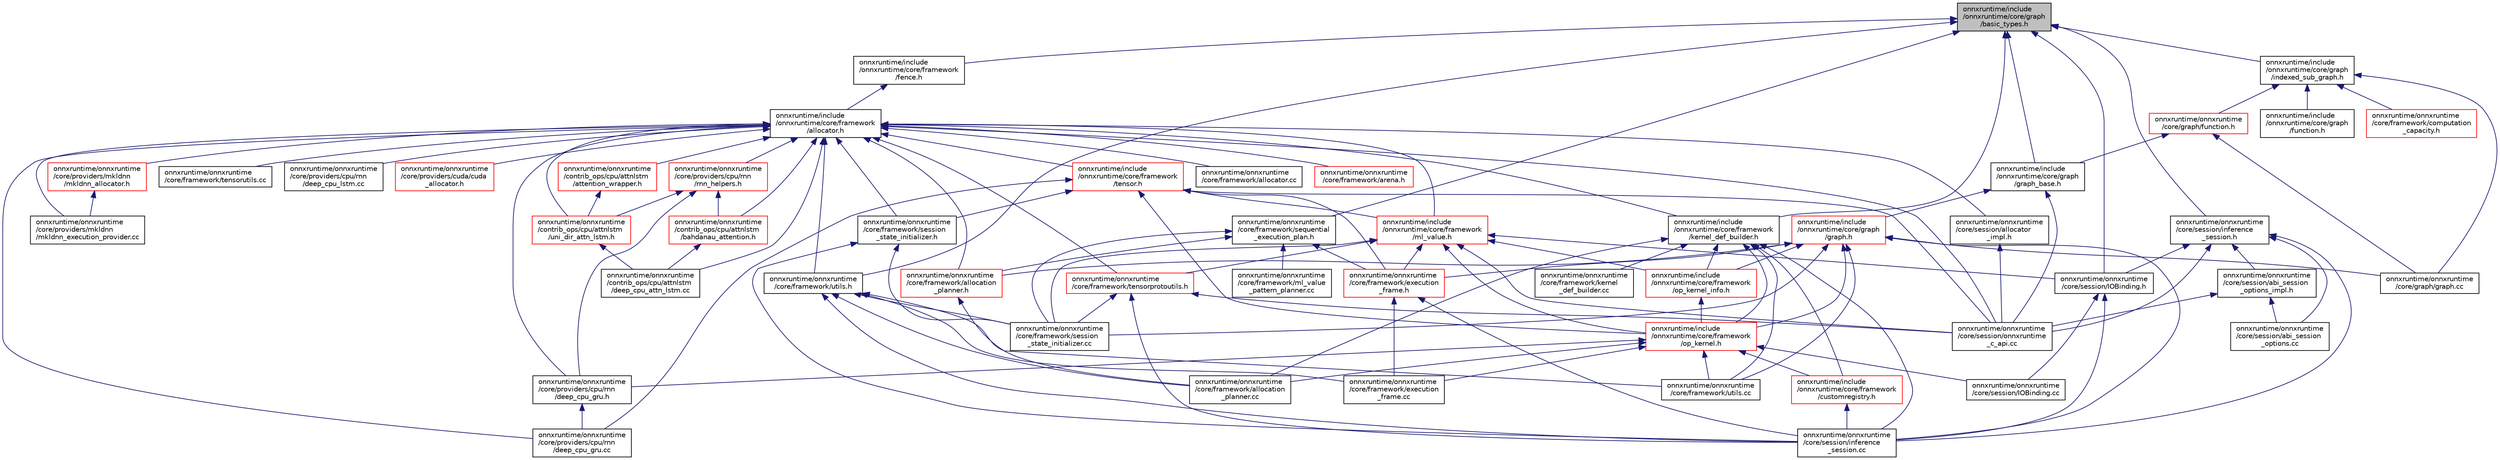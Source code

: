 digraph "onnxruntime/include/onnxruntime/core/graph/basic_types.h"
{
  edge [fontname="Helvetica",fontsize="10",labelfontname="Helvetica",labelfontsize="10"];
  node [fontname="Helvetica",fontsize="10",shape=record];
  Node6 [label="onnxruntime/include\l/onnxruntime/core/graph\l/basic_types.h",height=0.2,width=0.4,color="black", fillcolor="grey75", style="filled", fontcolor="black"];
  Node6 -> Node7 [dir="back",color="midnightblue",fontsize="10",style="solid",fontname="Helvetica"];
  Node7 [label="onnxruntime/include\l/onnxruntime/core/framework\l/fence.h",height=0.2,width=0.4,color="black", fillcolor="white", style="filled",URL="$fence_8h.html"];
  Node7 -> Node8 [dir="back",color="midnightblue",fontsize="10",style="solid",fontname="Helvetica"];
  Node8 [label="onnxruntime/include\l/onnxruntime/core/framework\l/allocator.h",height=0.2,width=0.4,color="black", fillcolor="white", style="filled",URL="$framework_2allocator_8h.html"];
  Node8 -> Node9 [dir="back",color="midnightblue",fontsize="10",style="solid",fontname="Helvetica"];
  Node9 [label="onnxruntime/include\l/onnxruntime/core/framework\l/kernel_def_builder.h",height=0.2,width=0.4,color="black", fillcolor="white", style="filled",URL="$kernel__def__builder_8h.html"];
  Node9 -> Node10 [dir="back",color="midnightblue",fontsize="10",style="solid",fontname="Helvetica"];
  Node10 [label="onnxruntime/include\l/onnxruntime/core/framework\l/customregistry.h",height=0.2,width=0.4,color="red", fillcolor="white", style="filled",URL="$customregistry_8h.html"];
  Node10 -> Node15 [dir="back",color="midnightblue",fontsize="10",style="solid",fontname="Helvetica"];
  Node15 [label="onnxruntime/onnxruntime\l/core/session/inference\l_session.cc",height=0.2,width=0.4,color="black", fillcolor="white", style="filled",URL="$inference__session_8cc.html"];
  Node9 -> Node16 [dir="back",color="midnightblue",fontsize="10",style="solid",fontname="Helvetica"];
  Node16 [label="onnxruntime/include\l/onnxruntime/core/framework\l/op_kernel.h",height=0.2,width=0.4,color="red", fillcolor="white", style="filled",URL="$op__kernel_8h.html"];
  Node16 -> Node10 [dir="back",color="midnightblue",fontsize="10",style="solid",fontname="Helvetica"];
  Node16 -> Node37 [dir="back",color="midnightblue",fontsize="10",style="solid",fontname="Helvetica"];
  Node37 [label="onnxruntime/onnxruntime\l/core/framework/allocation\l_planner.cc",height=0.2,width=0.4,color="black", fillcolor="white", style="filled",URL="$allocation__planner_8cc.html"];
  Node16 -> Node38 [dir="back",color="midnightblue",fontsize="10",style="solid",fontname="Helvetica"];
  Node38 [label="onnxruntime/onnxruntime\l/core/framework/execution\l_frame.cc",height=0.2,width=0.4,color="black", fillcolor="white", style="filled",URL="$execution__frame_8cc.html"];
  Node16 -> Node58 [dir="back",color="midnightblue",fontsize="10",style="solid",fontname="Helvetica"];
  Node58 [label="onnxruntime/onnxruntime\l/core/framework/utils.cc",height=0.2,width=0.4,color="black", fillcolor="white", style="filled",URL="$utils_8cc.html"];
  Node16 -> Node158 [dir="back",color="midnightblue",fontsize="10",style="solid",fontname="Helvetica"];
  Node158 [label="onnxruntime/onnxruntime\l/core/providers/cpu/rnn\l/deep_cpu_gru.h",height=0.2,width=0.4,color="black", fillcolor="white", style="filled",URL="$deep__cpu__gru_8h.html"];
  Node158 -> Node159 [dir="back",color="midnightblue",fontsize="10",style="solid",fontname="Helvetica"];
  Node159 [label="onnxruntime/onnxruntime\l/core/providers/cpu/rnn\l/deep_cpu_gru.cc",height=0.2,width=0.4,color="black", fillcolor="white", style="filled",URL="$deep__cpu__gru_8cc.html"];
  Node16 -> Node273 [dir="back",color="midnightblue",fontsize="10",style="solid",fontname="Helvetica"];
  Node273 [label="onnxruntime/onnxruntime\l/core/session/IOBinding.cc",height=0.2,width=0.4,color="black", fillcolor="white", style="filled",URL="$IOBinding_8cc.html"];
  Node9 -> Node274 [dir="back",color="midnightblue",fontsize="10",style="solid",fontname="Helvetica"];
  Node274 [label="onnxruntime/include\l/onnxruntime/core/framework\l/op_kernel_info.h",height=0.2,width=0.4,color="red", fillcolor="white", style="filled",URL="$op__kernel__info_8h.html"];
  Node274 -> Node16 [dir="back",color="midnightblue",fontsize="10",style="solid",fontname="Helvetica"];
  Node9 -> Node37 [dir="back",color="midnightblue",fontsize="10",style="solid",fontname="Helvetica"];
  Node9 -> Node275 [dir="back",color="midnightblue",fontsize="10",style="solid",fontname="Helvetica"];
  Node275 [label="onnxruntime/onnxruntime\l/core/framework/kernel\l_def_builder.cc",height=0.2,width=0.4,color="black", fillcolor="white", style="filled",URL="$kernel__def__builder_8cc.html"];
  Node9 -> Node58 [dir="back",color="midnightblue",fontsize="10",style="solid",fontname="Helvetica"];
  Node9 -> Node15 [dir="back",color="midnightblue",fontsize="10",style="solid",fontname="Helvetica"];
  Node8 -> Node276 [dir="back",color="midnightblue",fontsize="10",style="solid",fontname="Helvetica"];
  Node276 [label="onnxruntime/include\l/onnxruntime/core/framework\l/ml_value.h",height=0.2,width=0.4,color="red", fillcolor="white", style="filled",URL="$ml__value_8h.html"];
  Node276 -> Node16 [dir="back",color="midnightblue",fontsize="10",style="solid",fontname="Helvetica"];
  Node276 -> Node274 [dir="back",color="midnightblue",fontsize="10",style="solid",fontname="Helvetica"];
  Node276 -> Node277 [dir="back",color="midnightblue",fontsize="10",style="solid",fontname="Helvetica"];
  Node277 [label="onnxruntime/onnxruntime\l/core/framework/execution\l_frame.h",height=0.2,width=0.4,color="red", fillcolor="white", style="filled",URL="$execution__frame_8h.html"];
  Node277 -> Node38 [dir="back",color="midnightblue",fontsize="10",style="solid",fontname="Helvetica"];
  Node277 -> Node15 [dir="back",color="midnightblue",fontsize="10",style="solid",fontname="Helvetica"];
  Node276 -> Node40 [dir="back",color="midnightblue",fontsize="10",style="solid",fontname="Helvetica"];
  Node40 [label="onnxruntime/onnxruntime\l/core/framework/session\l_state_initializer.cc",height=0.2,width=0.4,color="black", fillcolor="white", style="filled",URL="$session__state__initializer_8cc.html"];
  Node276 -> Node284 [dir="back",color="midnightblue",fontsize="10",style="solid",fontname="Helvetica"];
  Node284 [label="onnxruntime/onnxruntime\l/core/framework/tensorprotoutils.h",height=0.2,width=0.4,color="red", fillcolor="white", style="filled",URL="$tensorprotoutils_8h.html"];
  Node284 -> Node40 [dir="back",color="midnightblue",fontsize="10",style="solid",fontname="Helvetica"];
  Node284 -> Node15 [dir="back",color="midnightblue",fontsize="10",style="solid",fontname="Helvetica"];
  Node284 -> Node285 [dir="back",color="midnightblue",fontsize="10",style="solid",fontname="Helvetica"];
  Node285 [label="onnxruntime/onnxruntime\l/core/session/onnxruntime\l_c_api.cc",height=0.2,width=0.4,color="black", fillcolor="white", style="filled",URL="$onnxruntime__c__api_8cc.html"];
  Node276 -> Node286 [dir="back",color="midnightblue",fontsize="10",style="solid",fontname="Helvetica"];
  Node286 [label="onnxruntime/onnxruntime\l/core/session/IOBinding.h",height=0.2,width=0.4,color="black", fillcolor="white", style="filled",URL="$IOBinding_8h.html"];
  Node286 -> Node15 [dir="back",color="midnightblue",fontsize="10",style="solid",fontname="Helvetica"];
  Node286 -> Node273 [dir="back",color="midnightblue",fontsize="10",style="solid",fontname="Helvetica"];
  Node276 -> Node285 [dir="back",color="midnightblue",fontsize="10",style="solid",fontname="Helvetica"];
  Node8 -> Node287 [dir="back",color="midnightblue",fontsize="10",style="solid",fontname="Helvetica"];
  Node287 [label="onnxruntime/include\l/onnxruntime/core/framework\l/tensor.h",height=0.2,width=0.4,color="red", fillcolor="white", style="filled",URL="$tensor_8h.html"];
  Node287 -> Node276 [dir="back",color="midnightblue",fontsize="10",style="solid",fontname="Helvetica"];
  Node287 -> Node16 [dir="back",color="midnightblue",fontsize="10",style="solid",fontname="Helvetica"];
  Node287 -> Node277 [dir="back",color="midnightblue",fontsize="10",style="solid",fontname="Helvetica"];
  Node287 -> Node299 [dir="back",color="midnightblue",fontsize="10",style="solid",fontname="Helvetica"];
  Node299 [label="onnxruntime/onnxruntime\l/core/framework/session\l_state_initializer.h",height=0.2,width=0.4,color="black", fillcolor="white", style="filled",URL="$session__state__initializer_8h.html"];
  Node299 -> Node40 [dir="back",color="midnightblue",fontsize="10",style="solid",fontname="Helvetica"];
  Node299 -> Node15 [dir="back",color="midnightblue",fontsize="10",style="solid",fontname="Helvetica"];
  Node287 -> Node159 [dir="back",color="midnightblue",fontsize="10",style="solid",fontname="Helvetica"];
  Node287 -> Node285 [dir="back",color="midnightblue",fontsize="10",style="solid",fontname="Helvetica"];
  Node8 -> Node313 [dir="back",color="midnightblue",fontsize="10",style="solid",fontname="Helvetica"];
  Node313 [label="onnxruntime/onnxruntime\l/contrib_ops/cpu/attnlstm\l/attention_wrapper.h",height=0.2,width=0.4,color="red", fillcolor="white", style="filled",URL="$attention__wrapper_8h.html"];
  Node313 -> Node311 [dir="back",color="midnightblue",fontsize="10",style="solid",fontname="Helvetica"];
  Node311 [label="onnxruntime/onnxruntime\l/contrib_ops/cpu/attnlstm\l/uni_dir_attn_lstm.h",height=0.2,width=0.4,color="red", fillcolor="white", style="filled",URL="$uni__dir__attn__lstm_8h.html"];
  Node311 -> Node29 [dir="back",color="midnightblue",fontsize="10",style="solid",fontname="Helvetica"];
  Node29 [label="onnxruntime/onnxruntime\l/contrib_ops/cpu/attnlstm\l/deep_cpu_attn_lstm.cc",height=0.2,width=0.4,color="black", fillcolor="white", style="filled",URL="$deep__cpu__attn__lstm_8cc.html"];
  Node8 -> Node309 [dir="back",color="midnightblue",fontsize="10",style="solid",fontname="Helvetica"];
  Node309 [label="onnxruntime/onnxruntime\l/contrib_ops/cpu/attnlstm\l/bahdanau_attention.h",height=0.2,width=0.4,color="red", fillcolor="white", style="filled",URL="$bahdanau__attention_8h.html"];
  Node309 -> Node29 [dir="back",color="midnightblue",fontsize="10",style="solid",fontname="Helvetica"];
  Node8 -> Node311 [dir="back",color="midnightblue",fontsize="10",style="solid",fontname="Helvetica"];
  Node8 -> Node29 [dir="back",color="midnightblue",fontsize="10",style="solid",fontname="Helvetica"];
  Node8 -> Node314 [dir="back",color="midnightblue",fontsize="10",style="solid",fontname="Helvetica"];
  Node314 [label="onnxruntime/onnxruntime\l/core/framework/allocation\l_planner.h",height=0.2,width=0.4,color="red", fillcolor="white", style="filled",URL="$allocation__planner_8h.html"];
  Node314 -> Node37 [dir="back",color="midnightblue",fontsize="10",style="solid",fontname="Helvetica"];
  Node8 -> Node319 [dir="back",color="midnightblue",fontsize="10",style="solid",fontname="Helvetica"];
  Node319 [label="onnxruntime/onnxruntime\l/core/framework/allocator.cc",height=0.2,width=0.4,color="black", fillcolor="white", style="filled",URL="$allocator_8cc.html"];
  Node8 -> Node320 [dir="back",color="midnightblue",fontsize="10",style="solid",fontname="Helvetica"];
  Node320 [label="onnxruntime/onnxruntime\l/core/framework/arena.h",height=0.2,width=0.4,color="red", fillcolor="white", style="filled",URL="$arena_8h.html"];
  Node8 -> Node299 [dir="back",color="midnightblue",fontsize="10",style="solid",fontname="Helvetica"];
  Node8 -> Node284 [dir="back",color="midnightblue",fontsize="10",style="solid",fontname="Helvetica"];
  Node8 -> Node326 [dir="back",color="midnightblue",fontsize="10",style="solid",fontname="Helvetica"];
  Node326 [label="onnxruntime/onnxruntime\l/core/framework/tensorutils.cc",height=0.2,width=0.4,color="black", fillcolor="white", style="filled",URL="$tensorutils_8cc.html"];
  Node8 -> Node327 [dir="back",color="midnightblue",fontsize="10",style="solid",fontname="Helvetica"];
  Node327 [label="onnxruntime/onnxruntime\l/core/framework/utils.h",height=0.2,width=0.4,color="black", fillcolor="white", style="filled",URL="$framework_2utils_8h.html"];
  Node327 -> Node37 [dir="back",color="midnightblue",fontsize="10",style="solid",fontname="Helvetica"];
  Node327 -> Node38 [dir="back",color="midnightblue",fontsize="10",style="solid",fontname="Helvetica"];
  Node327 -> Node40 [dir="back",color="midnightblue",fontsize="10",style="solid",fontname="Helvetica"];
  Node327 -> Node58 [dir="back",color="midnightblue",fontsize="10",style="solid",fontname="Helvetica"];
  Node327 -> Node15 [dir="back",color="midnightblue",fontsize="10",style="solid",fontname="Helvetica"];
  Node8 -> Node159 [dir="back",color="midnightblue",fontsize="10",style="solid",fontname="Helvetica"];
  Node8 -> Node158 [dir="back",color="midnightblue",fontsize="10",style="solid",fontname="Helvetica"];
  Node8 -> Node161 [dir="back",color="midnightblue",fontsize="10",style="solid",fontname="Helvetica"];
  Node161 [label="onnxruntime/onnxruntime\l/core/providers/cpu/rnn\l/deep_cpu_lstm.cc",height=0.2,width=0.4,color="black", fillcolor="white", style="filled",URL="$deep__cpu__lstm_8cc.html"];
  Node8 -> Node307 [dir="back",color="midnightblue",fontsize="10",style="solid",fontname="Helvetica"];
  Node307 [label="onnxruntime/onnxruntime\l/core/providers/cpu/rnn\l/rnn_helpers.h",height=0.2,width=0.4,color="red", fillcolor="white", style="filled",URL="$rnn__helpers_8h.html"];
  Node307 -> Node309 [dir="back",color="midnightblue",fontsize="10",style="solid",fontname="Helvetica"];
  Node307 -> Node311 [dir="back",color="midnightblue",fontsize="10",style="solid",fontname="Helvetica"];
  Node307 -> Node158 [dir="back",color="midnightblue",fontsize="10",style="solid",fontname="Helvetica"];
  Node8 -> Node328 [dir="back",color="midnightblue",fontsize="10",style="solid",fontname="Helvetica"];
  Node328 [label="onnxruntime/onnxruntime\l/core/providers/cuda/cuda\l_allocator.h",height=0.2,width=0.4,color="red", fillcolor="white", style="filled",URL="$cuda__allocator_8h.html"];
  Node8 -> Node329 [dir="back",color="midnightblue",fontsize="10",style="solid",fontname="Helvetica"];
  Node329 [label="onnxruntime/onnxruntime\l/core/providers/mkldnn\l/mkldnn_allocator.h",height=0.2,width=0.4,color="red", fillcolor="white", style="filled",URL="$mkldnn__allocator_8h.html"];
  Node329 -> Node27 [dir="back",color="midnightblue",fontsize="10",style="solid",fontname="Helvetica"];
  Node27 [label="onnxruntime/onnxruntime\l/core/providers/mkldnn\l/mkldnn_execution_provider.cc",height=0.2,width=0.4,color="black", fillcolor="white", style="filled",URL="$mkldnn__execution__provider_8cc.html"];
  Node8 -> Node27 [dir="back",color="midnightblue",fontsize="10",style="solid",fontname="Helvetica"];
  Node8 -> Node330 [dir="back",color="midnightblue",fontsize="10",style="solid",fontname="Helvetica"];
  Node330 [label="onnxruntime/onnxruntime\l/core/session/allocator\l_impl.h",height=0.2,width=0.4,color="black", fillcolor="white", style="filled",URL="$allocator__impl_8h.html"];
  Node330 -> Node285 [dir="back",color="midnightblue",fontsize="10",style="solid",fontname="Helvetica"];
  Node8 -> Node285 [dir="back",color="midnightblue",fontsize="10",style="solid",fontname="Helvetica"];
  Node6 -> Node9 [dir="back",color="midnightblue",fontsize="10",style="solid",fontname="Helvetica"];
  Node6 -> Node331 [dir="back",color="midnightblue",fontsize="10",style="solid",fontname="Helvetica"];
  Node331 [label="onnxruntime/include\l/onnxruntime/core/graph\l/graph_base.h",height=0.2,width=0.4,color="black", fillcolor="white", style="filled",URL="$graph__base_8h.html"];
  Node331 -> Node332 [dir="back",color="midnightblue",fontsize="10",style="solid",fontname="Helvetica"];
  Node332 [label="onnxruntime/include\l/onnxruntime/core/graph\l/graph.h",height=0.2,width=0.4,color="red", fillcolor="white", style="filled",URL="$graph_8h.html"];
  Node332 -> Node16 [dir="back",color="midnightblue",fontsize="10",style="solid",fontname="Helvetica"];
  Node332 -> Node274 [dir="back",color="midnightblue",fontsize="10",style="solid",fontname="Helvetica"];
  Node332 -> Node314 [dir="back",color="midnightblue",fontsize="10",style="solid",fontname="Helvetica"];
  Node332 -> Node277 [dir="back",color="midnightblue",fontsize="10",style="solid",fontname="Helvetica"];
  Node332 -> Node40 [dir="back",color="midnightblue",fontsize="10",style="solid",fontname="Helvetica"];
  Node332 -> Node58 [dir="back",color="midnightblue",fontsize="10",style="solid",fontname="Helvetica"];
  Node332 -> Node356 [dir="back",color="midnightblue",fontsize="10",style="solid",fontname="Helvetica"];
  Node356 [label="onnxruntime/onnxruntime\l/core/graph/graph.cc",height=0.2,width=0.4,color="black", fillcolor="white", style="filled",URL="$graph_8cc.html"];
  Node332 -> Node15 [dir="back",color="midnightblue",fontsize="10",style="solid",fontname="Helvetica"];
  Node331 -> Node285 [dir="back",color="midnightblue",fontsize="10",style="solid",fontname="Helvetica"];
  Node6 -> Node360 [dir="back",color="midnightblue",fontsize="10",style="solid",fontname="Helvetica"];
  Node360 [label="onnxruntime/include\l/onnxruntime/core/graph\l/indexed_sub_graph.h",height=0.2,width=0.4,color="black", fillcolor="white", style="filled",URL="$indexed__sub__graph_8h.html"];
  Node360 -> Node361 [dir="back",color="midnightblue",fontsize="10",style="solid",fontname="Helvetica"];
  Node361 [label="onnxruntime/include\l/onnxruntime/core/graph\l/function.h",height=0.2,width=0.4,color="black", fillcolor="white", style="filled",URL="$include_2onnxruntime_2core_2graph_2function_8h.html"];
  Node360 -> Node362 [dir="back",color="midnightblue",fontsize="10",style="solid",fontname="Helvetica"];
  Node362 [label="onnxruntime/onnxruntime\l/core/framework/computation\l_capacity.h",height=0.2,width=0.4,color="red", fillcolor="white", style="filled",URL="$computation__capacity_8h.html"];
  Node360 -> Node363 [dir="back",color="midnightblue",fontsize="10",style="solid",fontname="Helvetica"];
  Node363 [label="onnxruntime/onnxruntime\l/core/graph/function.h",height=0.2,width=0.4,color="red", fillcolor="white", style="filled",URL="$onnxruntime_2core_2graph_2function_8h.html"];
  Node363 -> Node331 [dir="back",color="midnightblue",fontsize="10",style="solid",fontname="Helvetica"];
  Node363 -> Node356 [dir="back",color="midnightblue",fontsize="10",style="solid",fontname="Helvetica"];
  Node360 -> Node356 [dir="back",color="midnightblue",fontsize="10",style="solid",fontname="Helvetica"];
  Node6 -> Node366 [dir="back",color="midnightblue",fontsize="10",style="solid",fontname="Helvetica"];
  Node366 [label="onnxruntime/onnxruntime\l/core/framework/sequential\l_execution_plan.h",height=0.2,width=0.4,color="black", fillcolor="white", style="filled",URL="$sequential__execution__plan_8h.html"];
  Node366 -> Node314 [dir="back",color="midnightblue",fontsize="10",style="solid",fontname="Helvetica"];
  Node366 -> Node277 [dir="back",color="midnightblue",fontsize="10",style="solid",fontname="Helvetica"];
  Node366 -> Node318 [dir="back",color="midnightblue",fontsize="10",style="solid",fontname="Helvetica"];
  Node318 [label="onnxruntime/onnxruntime\l/core/framework/ml_value\l_pattern_planner.cc",height=0.2,width=0.4,color="black", fillcolor="white", style="filled",URL="$ml__value__pattern__planner_8cc.html"];
  Node366 -> Node40 [dir="back",color="midnightblue",fontsize="10",style="solid",fontname="Helvetica"];
  Node6 -> Node327 [dir="back",color="midnightblue",fontsize="10",style="solid",fontname="Helvetica"];
  Node6 -> Node367 [dir="back",color="midnightblue",fontsize="10",style="solid",fontname="Helvetica"];
  Node367 [label="onnxruntime/onnxruntime\l/core/session/inference\l_session.h",height=0.2,width=0.4,color="black", fillcolor="white", style="filled",URL="$inference__session_8h.html"];
  Node367 -> Node368 [dir="back",color="midnightblue",fontsize="10",style="solid",fontname="Helvetica"];
  Node368 [label="onnxruntime/onnxruntime\l/core/session/abi_session\l_options.cc",height=0.2,width=0.4,color="black", fillcolor="white", style="filled",URL="$abi__session__options_8cc.html"];
  Node367 -> Node369 [dir="back",color="midnightblue",fontsize="10",style="solid",fontname="Helvetica"];
  Node369 [label="onnxruntime/onnxruntime\l/core/session/abi_session\l_options_impl.h",height=0.2,width=0.4,color="black", fillcolor="white", style="filled",URL="$abi__session__options__impl_8h.html"];
  Node369 -> Node368 [dir="back",color="midnightblue",fontsize="10",style="solid",fontname="Helvetica"];
  Node369 -> Node285 [dir="back",color="midnightblue",fontsize="10",style="solid",fontname="Helvetica"];
  Node367 -> Node15 [dir="back",color="midnightblue",fontsize="10",style="solid",fontname="Helvetica"];
  Node367 -> Node286 [dir="back",color="midnightblue",fontsize="10",style="solid",fontname="Helvetica"];
  Node367 -> Node285 [dir="back",color="midnightblue",fontsize="10",style="solid",fontname="Helvetica"];
  Node6 -> Node286 [dir="back",color="midnightblue",fontsize="10",style="solid",fontname="Helvetica"];
}
